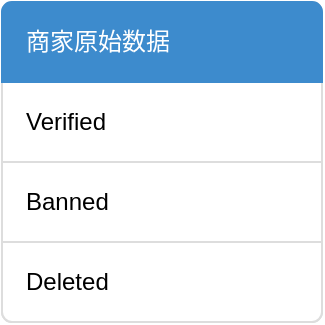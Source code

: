 <mxfile version="11.2.8" type="github" pages="1"><diagram id="cxpCECzmSVzNCPhLn7dX" name="Page-1"><mxGraphModel dx="1408" dy="748" grid="1" gridSize="10" guides="1" tooltips="1" connect="1" arrows="1" fold="1" page="1" pageScale="1" pageWidth="827" pageHeight="1169" math="0" shadow="0"><root><mxCell id="0"/><mxCell id="1" parent="0"/><mxCell id="xNl_uO0cWaAfz9Nx27eE-13" value="" style="html=1;shadow=0;dashed=0;shape=mxgraph.bootstrap.rrect;rSize=5;strokeColor=#dddddd;html=1;whiteSpace=wrap;fillColor=#ffffff;" vertex="1" parent="1"><mxGeometry x="83" y="134" width="160" height="160" as="geometry"/></mxCell><mxCell id="xNl_uO0cWaAfz9Nx27eE-14" value="Verified" style="strokeColor=inherit;fillColor=inherit;gradientColor=inherit;html=1;shadow=0;dashed=0;shape=mxgraph.bootstrap.rect;spacingLeft=10;align=left;perimeter=none;whiteSpace=wrap;resizeWidth=1;" vertex="1" parent="xNl_uO0cWaAfz9Nx27eE-13"><mxGeometry width="160" height="40" relative="1" as="geometry"><mxPoint y="40" as="offset"/></mxGeometry></mxCell><mxCell id="xNl_uO0cWaAfz9Nx27eE-15" value="Banned" style="strokeColor=inherit;fillColor=inherit;gradientColor=inherit;html=1;shadow=0;dashed=0;shape=mxgraph.bootstrap.rect;spacingLeft=10;align=left;perimeter=none;whiteSpace=wrap;resizeWidth=1;" vertex="1" parent="xNl_uO0cWaAfz9Nx27eE-13"><mxGeometry width="160" height="40" relative="1" as="geometry"><mxPoint y="80" as="offset"/></mxGeometry></mxCell><mxCell id="xNl_uO0cWaAfz9Nx27eE-16" value="Deleted" style="strokeColor=inherit;fillColor=inherit;gradientColor=inherit;html=1;shadow=0;dashed=0;shape=mxgraph.bootstrap.bottomButton;rSize=5;spacingLeft=10;align=left;perimeter=none;whiteSpace=wrap;resizeWidth=1;" vertex="1" parent="xNl_uO0cWaAfz9Nx27eE-13"><mxGeometry y="1" width="160" height="40" relative="1" as="geometry"><mxPoint y="-40" as="offset"/></mxGeometry></mxCell><mxCell id="xNl_uO0cWaAfz9Nx27eE-17" value="商家原始数据" style="html=1;shadow=0;dashed=0;shape=mxgraph.bootstrap.topButton;rSize=5;fillColor=#3D8BCD;strokeColor=#3D8BCD;fontColor=#ffffff;spacingLeft=10;align=left;whiteSpace=wrap;resizeWidth=1;" vertex="1" parent="xNl_uO0cWaAfz9Nx27eE-13"><mxGeometry width="160" height="40" relative="1" as="geometry"/></mxCell></root></mxGraphModel></diagram></mxfile>